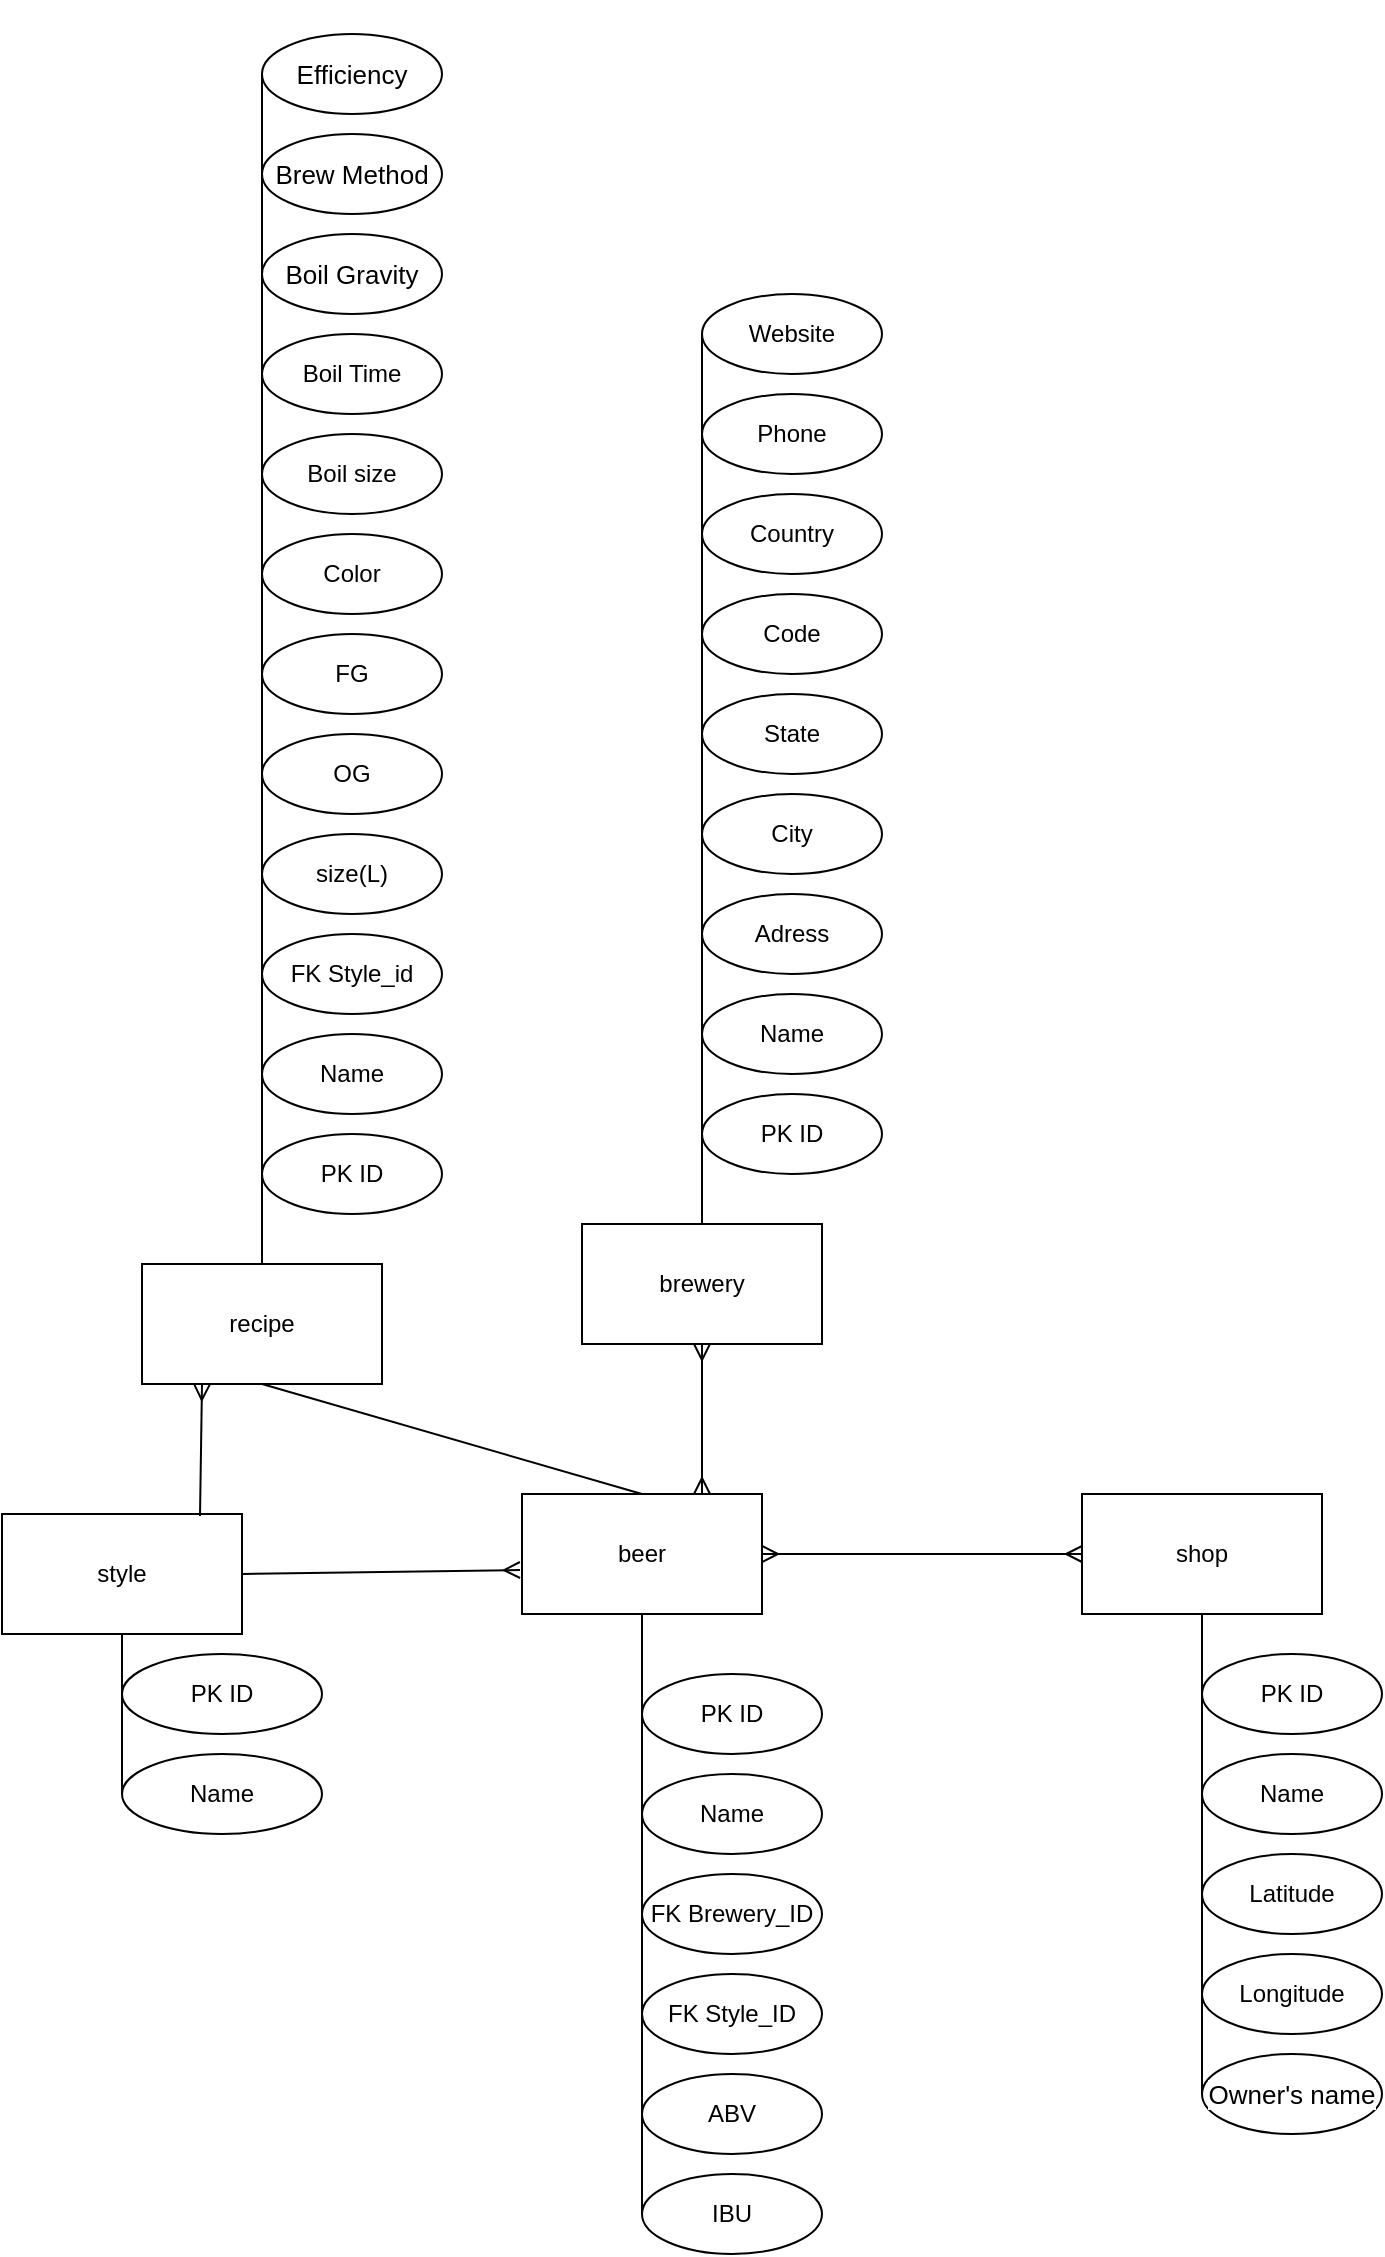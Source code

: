 <mxfile version="14.6.6" type="device"><diagram id="axrp2xOLMxVsYjTfE8yX" name="Page-1"><mxGraphModel dx="1102" dy="510" grid="1" gridSize="10" guides="1" tooltips="1" connect="1" arrows="1" fold="1" page="1" pageScale="1" pageWidth="827" pageHeight="1169" math="0" shadow="0"><root><mxCell id="0"/><mxCell id="1" parent="0"/><mxCell id="uDJ_ojhye80dGd7Eluak-1" value="brewery" style="rounded=0;whiteSpace=wrap;html=1;" parent="1" vertex="1"><mxGeometry x="380" y="625" width="120" height="60" as="geometry"/></mxCell><mxCell id="uDJ_ojhye80dGd7Eluak-2" value="Name" style="ellipse;whiteSpace=wrap;html=1;" parent="1" vertex="1"><mxGeometry x="440" y="510" width="90" height="40" as="geometry"/></mxCell><mxCell id="uDJ_ojhye80dGd7Eluak-3" value="Adress" style="ellipse;whiteSpace=wrap;html=1;" parent="1" vertex="1"><mxGeometry x="440" y="460" width="90" height="40" as="geometry"/></mxCell><mxCell id="uDJ_ojhye80dGd7Eluak-4" value="City" style="ellipse;whiteSpace=wrap;html=1;" parent="1" vertex="1"><mxGeometry x="440" y="410" width="90" height="40" as="geometry"/></mxCell><mxCell id="uDJ_ojhye80dGd7Eluak-5" value="State" style="ellipse;whiteSpace=wrap;html=1;" parent="1" vertex="1"><mxGeometry x="440" y="360" width="90" height="40" as="geometry"/></mxCell><mxCell id="uDJ_ojhye80dGd7Eluak-6" value="Code" style="ellipse;whiteSpace=wrap;html=1;" parent="1" vertex="1"><mxGeometry x="440" y="310" width="90" height="40" as="geometry"/></mxCell><mxCell id="uDJ_ojhye80dGd7Eluak-7" value="Country" style="ellipse;whiteSpace=wrap;html=1;" parent="1" vertex="1"><mxGeometry x="440" y="260" width="90" height="40" as="geometry"/></mxCell><mxCell id="uDJ_ojhye80dGd7Eluak-8" value="Phone" style="ellipse;whiteSpace=wrap;html=1;" parent="1" vertex="1"><mxGeometry x="440" y="210" width="90" height="40" as="geometry"/></mxCell><mxCell id="uDJ_ojhye80dGd7Eluak-9" value="Website" style="ellipse;whiteSpace=wrap;html=1;" parent="1" vertex="1"><mxGeometry x="440" y="160" width="90" height="40" as="geometry"/></mxCell><mxCell id="uDJ_ojhye80dGd7Eluak-13" value="" style="endArrow=none;html=1;entryX=0.5;entryY=0;entryDx=0;entryDy=0;" parent="1" target="uDJ_ojhye80dGd7Eluak-1" edge="1"><mxGeometry width="50" height="50" relative="1" as="geometry"><mxPoint x="440" y="180" as="sourcePoint"/><mxPoint x="700" y="450" as="targetPoint"/></mxGeometry></mxCell><mxCell id="MHB3n4HaZqRfmoNut7O4-9" style="edgeStyle=none;rounded=0;orthogonalLoop=1;jettySize=auto;html=1;exitX=1;exitY=0.5;exitDx=0;exitDy=0;endArrow=ERmany;endFill=0;" parent="1" source="uDJ_ojhye80dGd7Eluak-22" edge="1"><mxGeometry relative="1" as="geometry"><Array as="points"/><mxPoint x="349" y="798" as="targetPoint"/></mxGeometry></mxCell><mxCell id="uDJ_ojhye80dGd7Eluak-22" value="style" style="rounded=0;whiteSpace=wrap;html=1;" parent="1" vertex="1"><mxGeometry x="90" y="770" width="120" height="60" as="geometry"/></mxCell><mxCell id="uDJ_ojhye80dGd7Eluak-41" value="PK ID" style="ellipse;whiteSpace=wrap;html=1;" parent="1" vertex="1"><mxGeometry x="440" y="560" width="90" height="40" as="geometry"/></mxCell><mxCell id="uDJ_ojhye80dGd7Eluak-43" value="Name" style="ellipse;whiteSpace=wrap;html=1;" parent="1" vertex="1"><mxGeometry x="150" y="890" width="100" height="40" as="geometry"/></mxCell><mxCell id="uDJ_ojhye80dGd7Eluak-45" value="PK ID" style="ellipse;whiteSpace=wrap;html=1;" parent="1" vertex="1"><mxGeometry x="150" y="840" width="100" height="40" as="geometry"/></mxCell><mxCell id="uDJ_ojhye80dGd7Eluak-55" value="" style="endArrow=none;html=1;entryX=0.5;entryY=1;entryDx=0;entryDy=0;exitX=0;exitY=0.5;exitDx=0;exitDy=0;" parent="1" source="uDJ_ojhye80dGd7Eluak-43" target="uDJ_ojhye80dGd7Eluak-22" edge="1"><mxGeometry width="50" height="50" relative="1" as="geometry"><mxPoint x="430" y="830" as="sourcePoint"/><mxPoint x="220" y="750" as="targetPoint"/></mxGeometry></mxCell><mxCell id="uDJ_ojhye80dGd7Eluak-56" value="beer" style="rounded=0;whiteSpace=wrap;html=1;" parent="1" vertex="1"><mxGeometry x="350" y="760" width="120" height="60" as="geometry"/></mxCell><mxCell id="uDJ_ojhye80dGd7Eluak-63" value="PK ID" style="ellipse;whiteSpace=wrap;html=1;" parent="1" vertex="1"><mxGeometry x="410" y="850" width="90" height="40" as="geometry"/></mxCell><mxCell id="uDJ_ojhye80dGd7Eluak-64" value="FK Brewery_ID" style="ellipse;whiteSpace=wrap;html=1;" parent="1" vertex="1"><mxGeometry x="410" y="950" width="90" height="40" as="geometry"/></mxCell><mxCell id="uDJ_ojhye80dGd7Eluak-66" value="" style="endArrow=none;html=1;exitX=0.5;exitY=1;exitDx=0;exitDy=0;entryX=0;entryY=0.5;entryDx=0;entryDy=0;" parent="1" source="uDJ_ojhye80dGd7Eluak-56" target="QvEEkWV09Lj7YWcL0UxP-7" edge="1"><mxGeometry width="50" height="50" relative="1" as="geometry"><mxPoint x="140" y="745" as="sourcePoint"/><mxPoint x="140" y="980" as="targetPoint"/></mxGeometry></mxCell><mxCell id="uDJ_ojhye80dGd7Eluak-73" value="recipe" style="rounded=0;whiteSpace=wrap;html=1;" parent="1" vertex="1"><mxGeometry x="160" y="645" width="120" height="60" as="geometry"/></mxCell><mxCell id="uDJ_ojhye80dGd7Eluak-74" value="size(L)" style="ellipse;whiteSpace=wrap;html=1;" parent="1" vertex="1"><mxGeometry x="220" y="430" width="90" height="40" as="geometry"/></mxCell><mxCell id="uDJ_ojhye80dGd7Eluak-75" value="OG" style="ellipse;whiteSpace=wrap;html=1;" parent="1" vertex="1"><mxGeometry x="220" y="380" width="90" height="40" as="geometry"/></mxCell><mxCell id="uDJ_ojhye80dGd7Eluak-76" value="" style="endArrow=none;html=1;entryX=0.5;entryY=0;entryDx=0;entryDy=0;exitX=0;exitY=0.5;exitDx=0;exitDy=0;" parent="1" source="0OVBNFbGrdveKB1H8MnD-4" target="uDJ_ojhye80dGd7Eluak-73" edge="1"><mxGeometry width="50" height="50" relative="1" as="geometry"><mxPoint x="220" y="50" as="sourcePoint"/><mxPoint x="-40" y="380" as="targetPoint"/></mxGeometry></mxCell><mxCell id="QvEEkWV09Lj7YWcL0UxP-2" value="Name" style="ellipse;whiteSpace=wrap;html=1;" parent="1" vertex="1"><mxGeometry x="220" y="530" width="90" height="40" as="geometry"/></mxCell><mxCell id="QvEEkWV09Lj7YWcL0UxP-3" value="PK ID" style="ellipse;whiteSpace=wrap;html=1;" parent="1" vertex="1"><mxGeometry x="220" y="580" width="90" height="40" as="geometry"/></mxCell><mxCell id="QvEEkWV09Lj7YWcL0UxP-5" value="ABV" style="ellipse;whiteSpace=wrap;html=1;" parent="1" vertex="1"><mxGeometry x="410" y="1050" width="90" height="40" as="geometry"/></mxCell><mxCell id="QvEEkWV09Lj7YWcL0UxP-7" value="IBU" style="ellipse;whiteSpace=wrap;html=1;" parent="1" vertex="1"><mxGeometry x="410" y="1100" width="90" height="40" as="geometry"/></mxCell><mxCell id="QvEEkWV09Lj7YWcL0UxP-8" value="Name" style="ellipse;whiteSpace=wrap;html=1;" parent="1" vertex="1"><mxGeometry x="410" y="900" width="90" height="40" as="geometry"/></mxCell><mxCell id="QvEEkWV09Lj7YWcL0UxP-10" value="Color" style="ellipse;whiteSpace=wrap;html=1;" parent="1" vertex="1"><mxGeometry x="220" y="280" width="90" height="40" as="geometry"/></mxCell><mxCell id="QvEEkWV09Lj7YWcL0UxP-11" value="FG" style="ellipse;whiteSpace=wrap;html=1;" parent="1" vertex="1"><mxGeometry x="220" y="330" width="90" height="40" as="geometry"/></mxCell><mxCell id="QvEEkWV09Lj7YWcL0UxP-12" value="Boil Time" style="ellipse;whiteSpace=wrap;html=1;" parent="1" vertex="1"><mxGeometry x="220" y="180" width="90" height="40" as="geometry"/></mxCell><mxCell id="QvEEkWV09Lj7YWcL0UxP-13" value="Boil size" style="ellipse;whiteSpace=wrap;html=1;" parent="1" vertex="1"><mxGeometry x="220" y="230" width="90" height="40" as="geometry"/></mxCell><mxCell id="QvEEkWV09Lj7YWcL0UxP-14" value="&lt;span style=&quot;font-size: 13px ; text-align: left ; background-color: rgb(255 , 255 , 255)&quot;&gt;Boil Gravity&lt;/span&gt;" style="ellipse;whiteSpace=wrap;html=1;" parent="1" vertex="1"><mxGeometry x="220" y="130" width="90" height="40" as="geometry"/></mxCell><mxCell id="MHB3n4HaZqRfmoNut7O4-2" value="" style="endArrow=none;html=1;entryX=0.5;entryY=1;entryDx=0;entryDy=0;exitX=0.5;exitY=0;exitDx=0;exitDy=0;" parent="1" source="uDJ_ojhye80dGd7Eluak-56" target="uDJ_ojhye80dGd7Eluak-73" edge="1"><mxGeometry width="50" height="50" relative="1" as="geometry"><mxPoint x="320" y="710" as="sourcePoint"/><mxPoint x="370" y="660" as="targetPoint"/><Array as="points"/></mxGeometry></mxCell><mxCell id="MHB3n4HaZqRfmoNut7O4-6" value="" style="endArrow=ERmany;startArrow=ERmany;html=1;entryX=0.5;entryY=1;entryDx=0;entryDy=0;exitX=0.75;exitY=0;exitDx=0;exitDy=0;startFill=0;endFill=0;" parent="1" source="uDJ_ojhye80dGd7Eluak-56" target="uDJ_ojhye80dGd7Eluak-1" edge="1"><mxGeometry width="50" height="50" relative="1" as="geometry"><mxPoint x="410" y="670" as="sourcePoint"/><mxPoint x="460" y="620" as="targetPoint"/></mxGeometry></mxCell><mxCell id="3RDR_o0PJerAxyK7ZPGN-1" value="shop" style="rounded=0;whiteSpace=wrap;html=1;" parent="1" vertex="1"><mxGeometry x="630" y="760" width="120" height="60" as="geometry"/></mxCell><mxCell id="3RDR_o0PJerAxyK7ZPGN-2" value="Name" style="ellipse;whiteSpace=wrap;html=1;" parent="1" vertex="1"><mxGeometry x="690" y="890" width="90" height="40" as="geometry"/></mxCell><mxCell id="3RDR_o0PJerAxyK7ZPGN-3" value="PK ID" style="ellipse;whiteSpace=wrap;html=1;" parent="1" vertex="1"><mxGeometry x="690" y="840" width="90" height="40" as="geometry"/></mxCell><mxCell id="3RDR_o0PJerAxyK7ZPGN-4" value="" style="endArrow=none;html=1;entryX=0.5;entryY=1;entryDx=0;entryDy=0;exitX=0;exitY=0.5;exitDx=0;exitDy=0;" parent="1" source="3RDR_o0PJerAxyK7ZPGN-10" target="3RDR_o0PJerAxyK7ZPGN-1" edge="1"><mxGeometry width="50" height="50" relative="1" as="geometry"><mxPoint x="680" y="1160" as="sourcePoint"/><mxPoint x="680" y="770" as="targetPoint"/></mxGeometry></mxCell><mxCell id="3RDR_o0PJerAxyK7ZPGN-5" value="Latitude" style="ellipse;whiteSpace=wrap;html=1;" parent="1" vertex="1"><mxGeometry x="690" y="940" width="90" height="40" as="geometry"/></mxCell><mxCell id="3RDR_o0PJerAxyK7ZPGN-6" value="Longitude" style="ellipse;whiteSpace=wrap;html=1;" parent="1" vertex="1"><mxGeometry x="690" y="990" width="90" height="40" as="geometry"/></mxCell><mxCell id="3RDR_o0PJerAxyK7ZPGN-10" value="&lt;span style=&quot;font-family: &amp;#34;arial&amp;#34; ; font-size: 13px ; text-align: left ; background-color: rgb(255 , 255 , 255)&quot;&gt;Owner's&amp;nbsp;&lt;/span&gt;&lt;span style=&quot;font-family: &amp;#34;arial&amp;#34; ; font-size: 13px ; text-align: left ; background-color: rgb(255 , 255 , 255)&quot;&gt;name&lt;/span&gt;" style="ellipse;whiteSpace=wrap;html=1;" parent="1" vertex="1"><mxGeometry x="690" y="1040" width="90" height="40" as="geometry"/></mxCell><mxCell id="3RDR_o0PJerAxyK7ZPGN-12" value="" style="endArrow=ERmany;startArrow=ERmany;html=1;entryX=0;entryY=0.5;entryDx=0;entryDy=0;exitX=1;exitY=0.5;exitDx=0;exitDy=0;startFill=0;endFill=0;" parent="1" source="uDJ_ojhye80dGd7Eluak-56" target="3RDR_o0PJerAxyK7ZPGN-1" edge="1"><mxGeometry width="50" height="50" relative="1" as="geometry"><mxPoint x="210" y="705" as="sourcePoint"/><mxPoint x="480" y="615" as="targetPoint"/></mxGeometry></mxCell><mxCell id="3RDR_o0PJerAxyK7ZPGN-13" value="&lt;span style=&quot;font-size: 13px ; text-align: left ; background-color: rgb(255 , 255 , 255)&quot;&gt;Brew Method&lt;/span&gt;" style="ellipse;whiteSpace=wrap;html=1;" parent="1" vertex="1"><mxGeometry x="220" y="80" width="90" height="40" as="geometry"/></mxCell><mxCell id="3RDR_o0PJerAxyK7ZPGN-14" value="&lt;span&gt;FK Style_id&lt;/span&gt;" style="ellipse;whiteSpace=wrap;html=1;" parent="1" vertex="1"><mxGeometry x="220" y="480" width="90" height="40" as="geometry"/></mxCell><mxCell id="3RDR_o0PJerAxyK7ZPGN-16" style="edgeStyle=none;rounded=0;orthogonalLoop=1;jettySize=auto;html=1;entryX=0.25;entryY=1;entryDx=0;entryDy=0;exitX=0.825;exitY=0.017;exitDx=0;exitDy=0;exitPerimeter=0;endArrow=ERmany;endFill=0;" parent="1" source="uDJ_ojhye80dGd7Eluak-22" target="uDJ_ojhye80dGd7Eluak-73" edge="1"><mxGeometry relative="1" as="geometry"><Array as="points"/><mxPoint x="440" y="655" as="sourcePoint"/><mxPoint x="270" y="645" as="targetPoint"/></mxGeometry></mxCell><mxCell id="0OVBNFbGrdveKB1H8MnD-1" value="FK Style_ID" style="ellipse;whiteSpace=wrap;html=1;" parent="1" vertex="1"><mxGeometry x="410" y="1000" width="90" height="40" as="geometry"/></mxCell><mxCell id="0OVBNFbGrdveKB1H8MnD-4" value="&#10;&#10;&lt;span style=&quot;color: rgb(0, 0, 0); font-size: 13px; font-style: normal; font-weight: 400; letter-spacing: normal; text-align: left; text-indent: 0px; text-transform: none; word-spacing: 0px; background-color: rgb(255, 255, 255); display: inline; float: none;&quot;&gt;Efficiency&lt;/span&gt;&#10;&#10;" style="ellipse;whiteSpace=wrap;html=1;" parent="1" vertex="1"><mxGeometry x="220" y="30" width="90" height="40" as="geometry"/></mxCell></root></mxGraphModel></diagram></mxfile>